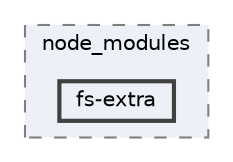 digraph "pkiclassroomrescheduler/src/main/frontend/node_modules/react-scripts/node_modules/fs-extra"
{
 // LATEX_PDF_SIZE
  bgcolor="transparent";
  edge [fontname=Helvetica,fontsize=10,labelfontname=Helvetica,labelfontsize=10];
  node [fontname=Helvetica,fontsize=10,shape=box,height=0.2,width=0.4];
  compound=true
  subgraph clusterdir_803fd1347ba95b5e1c927d44c631282c {
    graph [ bgcolor="#edf0f7", pencolor="grey50", label="node_modules", fontname=Helvetica,fontsize=10 style="filled,dashed", URL="dir_803fd1347ba95b5e1c927d44c631282c.html",tooltip=""]
  dir_64e5f51f979148136cacf2e301de517b [label="fs-extra", fillcolor="#edf0f7", color="grey25", style="filled,bold", URL="dir_64e5f51f979148136cacf2e301de517b.html",tooltip=""];
  }
}
